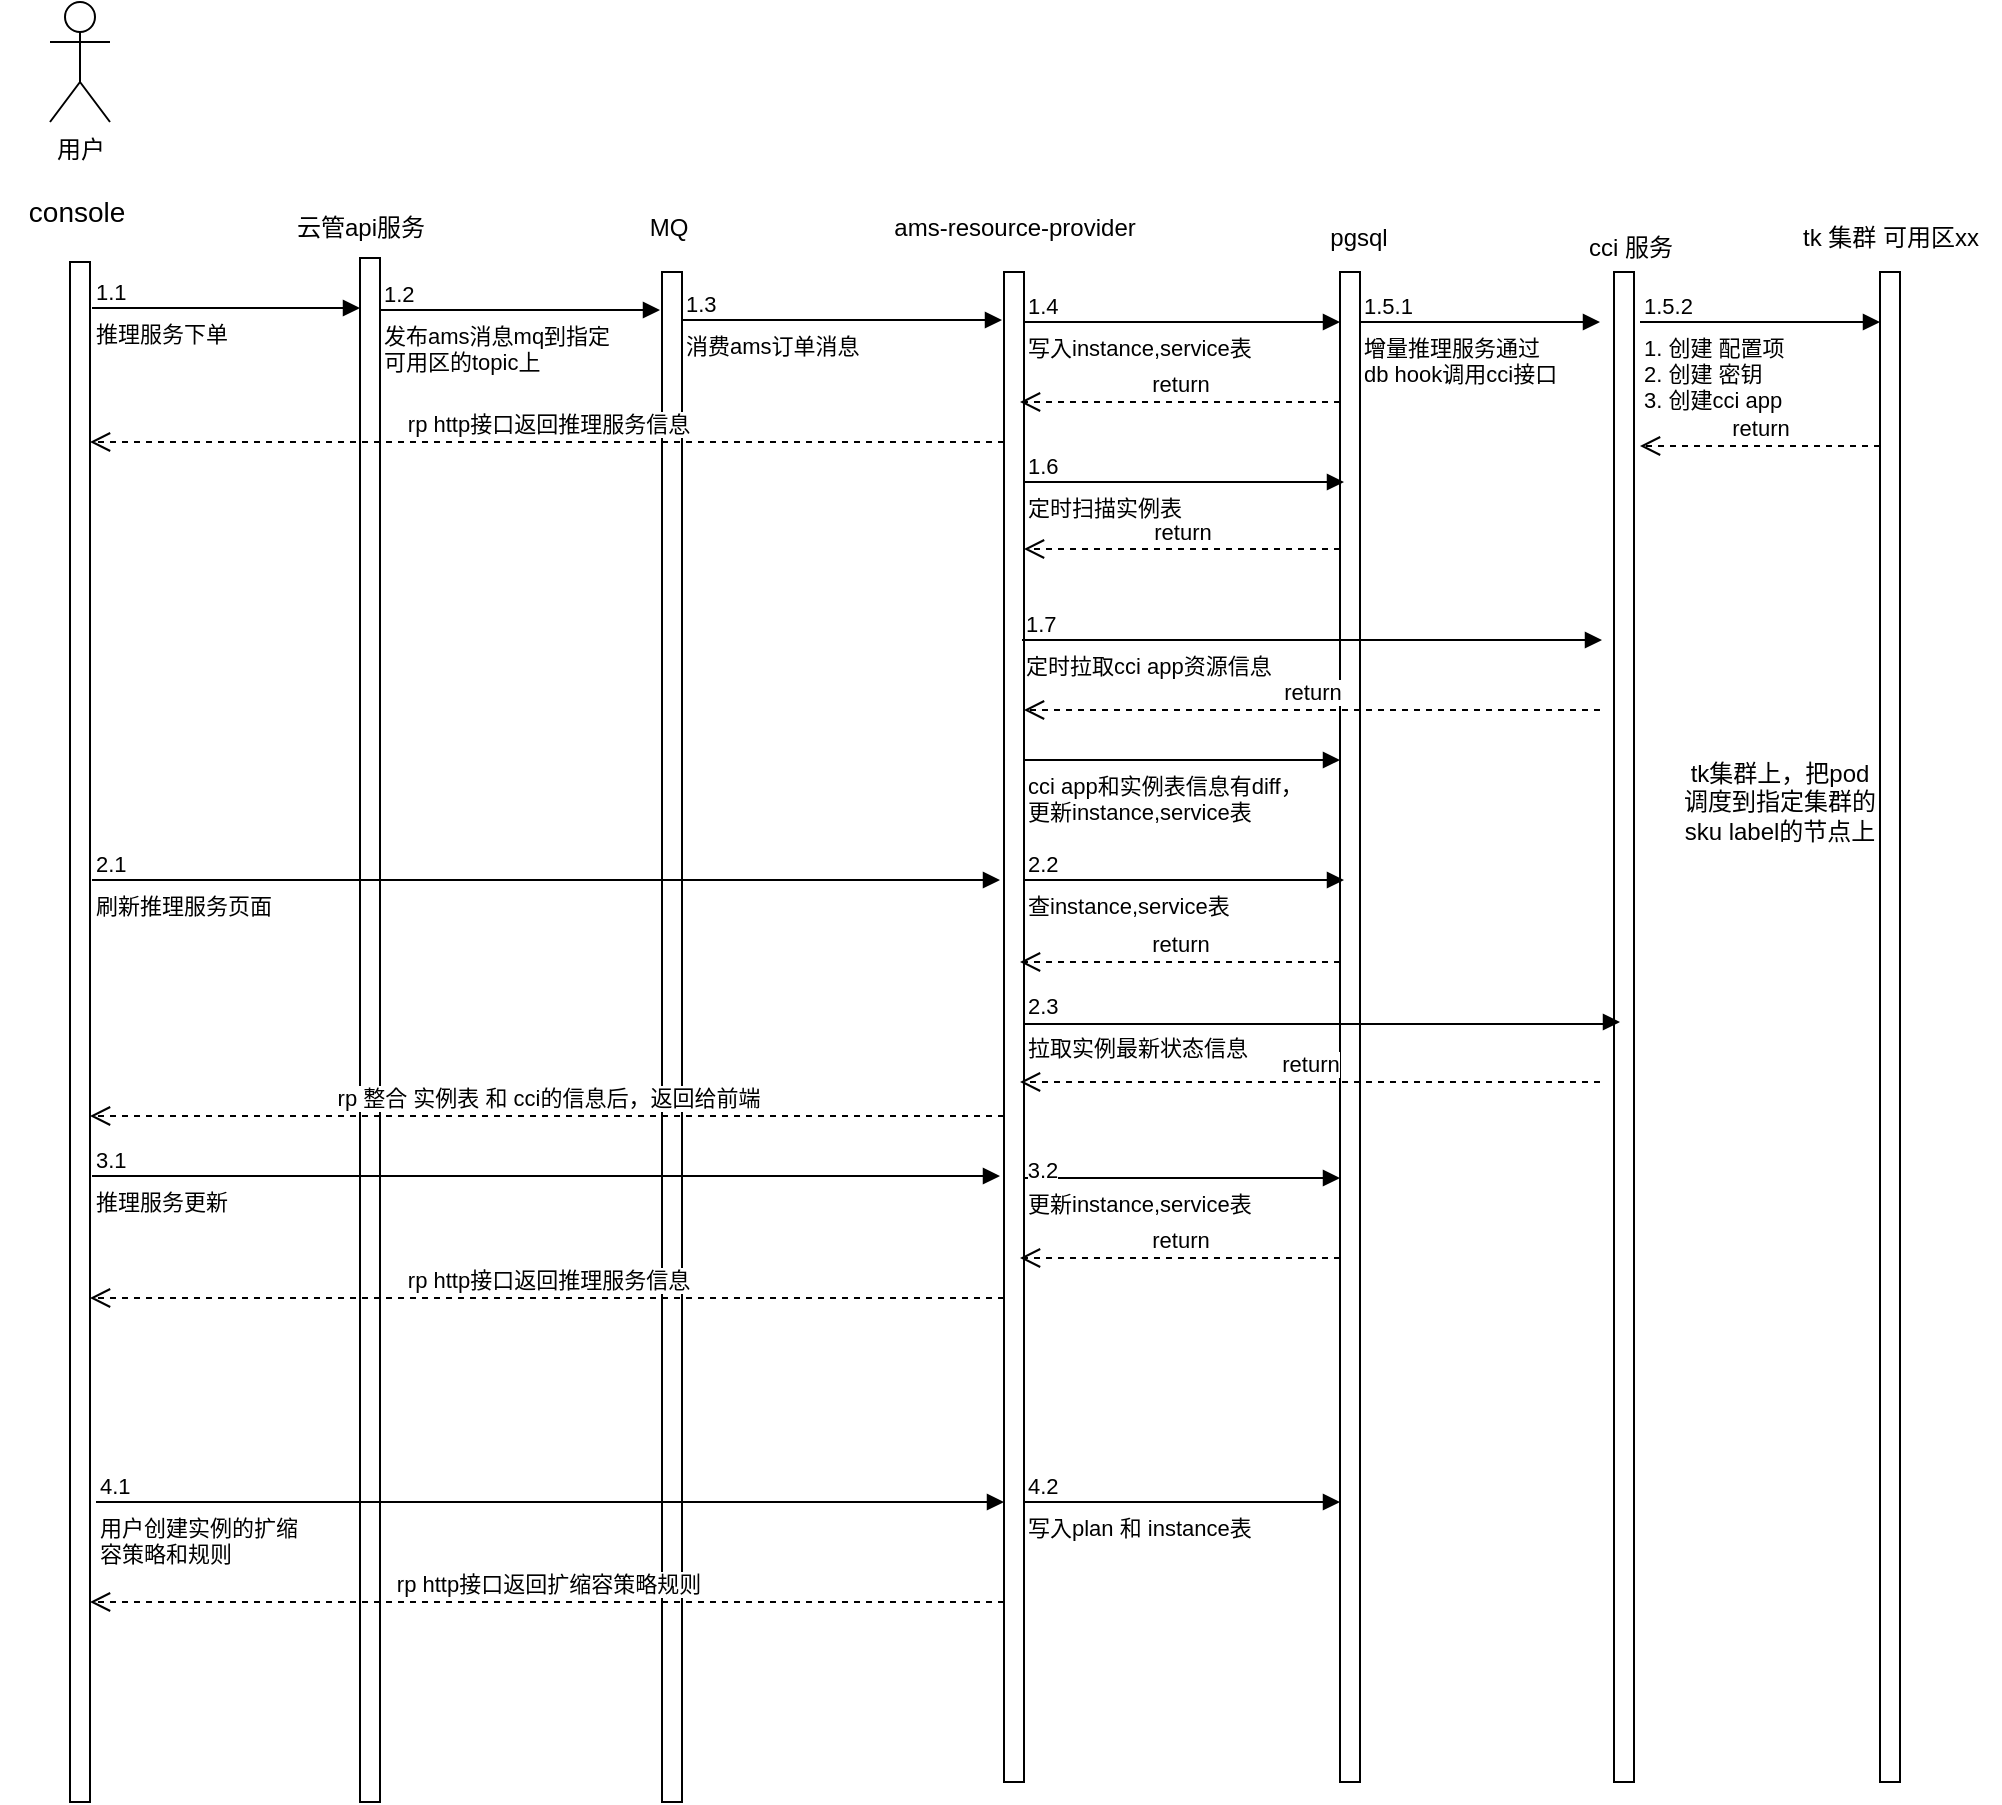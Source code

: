 <mxfile version="22.1.11" type="github">
  <diagram name="第 1 页" id="wUX5twKW95JPzg22RwcC">
    <mxGraphModel dx="830" dy="557" grid="1" gridSize="10" guides="1" tooltips="1" connect="1" arrows="1" fold="1" page="1" pageScale="1" pageWidth="827" pageHeight="1169" math="0" shadow="0">
      <root>
        <mxCell id="0" />
        <mxCell id="1" parent="0" />
        <mxCell id="F8USyMMURStgGjkpNutp-11" value="用户" style="shape=umlActor;verticalLabelPosition=bottom;verticalAlign=top;html=1;outlineConnect=0;" parent="1" vertex="1">
          <mxGeometry x="125" y="430" width="30" height="60" as="geometry" />
        </mxCell>
        <mxCell id="F8USyMMURStgGjkpNutp-15" value="" style="html=1;points=[[0,0,0,0,5],[0,1,0,0,-5],[1,0,0,0,5],[1,1,0,0,-5]];perimeter=orthogonalPerimeter;outlineConnect=0;targetShapes=umlLifeline;portConstraint=eastwest;newEdgeStyle={&quot;curved&quot;:0,&quot;rounded&quot;:0};" parent="1" vertex="1">
          <mxGeometry x="135" y="560" width="10" height="770" as="geometry" />
        </mxCell>
        <mxCell id="F8USyMMURStgGjkpNutp-16" value="&lt;font style=&quot;font-size: 14px;&quot;&gt;console&amp;nbsp;&lt;/font&gt;" style="text;html=1;align=center;verticalAlign=middle;resizable=0;points=[];autosize=1;strokeColor=none;fillColor=none;" parent="1" vertex="1">
          <mxGeometry x="100" y="520" width="80" height="30" as="geometry" />
        </mxCell>
        <mxCell id="F8USyMMURStgGjkpNutp-20" value="" style="html=1;points=[[0,0,0,0,5],[0,1,0,0,-5],[1,0,0,0,5],[1,1,0,0,-5]];perimeter=orthogonalPerimeter;outlineConnect=0;targetShapes=umlLifeline;portConstraint=eastwest;newEdgeStyle={&quot;curved&quot;:0,&quot;rounded&quot;:0};" parent="1" vertex="1">
          <mxGeometry x="431" y="565" width="10" height="765" as="geometry" />
        </mxCell>
        <mxCell id="F8USyMMURStgGjkpNutp-21" value="MQ" style="text;html=1;align=center;verticalAlign=middle;resizable=0;points=[];autosize=1;strokeColor=none;fillColor=none;" parent="1" vertex="1">
          <mxGeometry x="414" y="528" width="40" height="30" as="geometry" />
        </mxCell>
        <mxCell id="F8USyMMURStgGjkpNutp-22" value="推理服务下单" style="endArrow=block;endFill=1;html=1;edgeStyle=orthogonalEdgeStyle;align=left;verticalAlign=top;rounded=0;" parent="1" edge="1">
          <mxGeometry x="-1" relative="1" as="geometry">
            <mxPoint x="146" y="583" as="sourcePoint" />
            <mxPoint x="280" y="583" as="targetPoint" />
          </mxGeometry>
        </mxCell>
        <mxCell id="F8USyMMURStgGjkpNutp-23" value="1.1" style="edgeLabel;resizable=0;html=1;align=left;verticalAlign=bottom;" parent="F8USyMMURStgGjkpNutp-22" connectable="0" vertex="1">
          <mxGeometry x="-1" relative="1" as="geometry" />
        </mxCell>
        <mxCell id="F8USyMMURStgGjkpNutp-24" value="" style="html=1;points=[[0,0,0,0,5],[0,1,0,0,-5],[1,0,0,0,5],[1,1,0,0,-5]];perimeter=orthogonalPerimeter;outlineConnect=0;targetShapes=umlLifeline;portConstraint=eastwest;newEdgeStyle={&quot;curved&quot;:0,&quot;rounded&quot;:0};" parent="1" vertex="1">
          <mxGeometry x="602" y="565" width="10" height="755" as="geometry" />
        </mxCell>
        <mxCell id="F8USyMMURStgGjkpNutp-25" value="ams-resource-provider" style="text;html=1;align=center;verticalAlign=middle;resizable=0;points=[];autosize=1;strokeColor=none;fillColor=none;" parent="1" vertex="1">
          <mxGeometry x="537" y="528" width="140" height="30" as="geometry" />
        </mxCell>
        <mxCell id="F8USyMMURStgGjkpNutp-26" value="消费ams订单消息" style="endArrow=block;endFill=1;html=1;edgeStyle=orthogonalEdgeStyle;align=left;verticalAlign=top;rounded=0;" parent="1" edge="1">
          <mxGeometry x="-1" relative="1" as="geometry">
            <mxPoint x="441" y="589" as="sourcePoint" />
            <mxPoint x="601" y="589" as="targetPoint" />
            <mxPoint as="offset" />
          </mxGeometry>
        </mxCell>
        <mxCell id="F8USyMMURStgGjkpNutp-27" value="1.3" style="edgeLabel;resizable=0;html=1;align=left;verticalAlign=bottom;" parent="F8USyMMURStgGjkpNutp-26" connectable="0" vertex="1">
          <mxGeometry x="-1" relative="1" as="geometry" />
        </mxCell>
        <mxCell id="F8USyMMURStgGjkpNutp-28" value="" style="html=1;points=[[0,0,0,0,5],[0,1,0,0,-5],[1,0,0,0,5],[1,1,0,0,-5]];perimeter=orthogonalPerimeter;outlineConnect=0;targetShapes=umlLifeline;portConstraint=eastwest;newEdgeStyle={&quot;curved&quot;:0,&quot;rounded&quot;:0};" parent="1" vertex="1">
          <mxGeometry x="770" y="565" width="10" height="755" as="geometry" />
        </mxCell>
        <mxCell id="F8USyMMURStgGjkpNutp-29" value="pgsql" style="text;html=1;align=center;verticalAlign=middle;resizable=0;points=[];autosize=1;strokeColor=none;fillColor=none;" parent="1" vertex="1">
          <mxGeometry x="754" y="533" width="50" height="30" as="geometry" />
        </mxCell>
        <mxCell id="F8USyMMURStgGjkpNutp-30" value="查instance,service表" style="endArrow=block;endFill=1;html=1;edgeStyle=orthogonalEdgeStyle;align=left;verticalAlign=top;rounded=0;" parent="1" edge="1">
          <mxGeometry x="-1" relative="1" as="geometry">
            <mxPoint x="612" y="869" as="sourcePoint" />
            <mxPoint x="772" y="869" as="targetPoint" />
            <mxPoint as="offset" />
          </mxGeometry>
        </mxCell>
        <mxCell id="F8USyMMURStgGjkpNutp-31" value="2.2" style="edgeLabel;resizable=0;html=1;align=left;verticalAlign=bottom;" parent="F8USyMMURStgGjkpNutp-30" connectable="0" vertex="1">
          <mxGeometry x="-1" relative="1" as="geometry" />
        </mxCell>
        <mxCell id="F8USyMMURStgGjkpNutp-32" value="" style="html=1;points=[[0,0,0,0,5],[0,1,0,0,-5],[1,0,0,0,5],[1,1,0,0,-5]];perimeter=orthogonalPerimeter;outlineConnect=0;targetShapes=umlLifeline;portConstraint=eastwest;newEdgeStyle={&quot;curved&quot;:0,&quot;rounded&quot;:0};" parent="1" vertex="1">
          <mxGeometry x="280" y="558" width="10" height="772" as="geometry" />
        </mxCell>
        <mxCell id="F8USyMMURStgGjkpNutp-33" value="云管api服务" style="text;html=1;align=center;verticalAlign=middle;resizable=0;points=[];autosize=1;strokeColor=none;fillColor=none;" parent="1" vertex="1">
          <mxGeometry x="235" y="528" width="90" height="30" as="geometry" />
        </mxCell>
        <mxCell id="F8USyMMURStgGjkpNutp-36" value="发布ams消息mq到指定&lt;br&gt;可用区的topic上" style="endArrow=block;endFill=1;html=1;edgeStyle=orthogonalEdgeStyle;align=left;verticalAlign=top;rounded=0;" parent="1" edge="1">
          <mxGeometry x="-1" relative="1" as="geometry">
            <mxPoint x="290" y="584" as="sourcePoint" />
            <mxPoint x="430" y="584" as="targetPoint" />
            <mxPoint as="offset" />
          </mxGeometry>
        </mxCell>
        <mxCell id="F8USyMMURStgGjkpNutp-37" value="1.2" style="edgeLabel;resizable=0;html=1;align=left;verticalAlign=bottom;" parent="F8USyMMURStgGjkpNutp-36" connectable="0" vertex="1">
          <mxGeometry x="-1" relative="1" as="geometry" />
        </mxCell>
        <mxCell id="F8USyMMURStgGjkpNutp-40" value="rp http接口返回推理服务信息" style="html=1;verticalAlign=bottom;endArrow=open;dashed=1;endSize=8;curved=0;rounded=0;" parent="1" edge="1">
          <mxGeometry x="-0.0" relative="1" as="geometry">
            <mxPoint x="602" y="650" as="sourcePoint" />
            <mxPoint x="145" y="650" as="targetPoint" />
            <mxPoint as="offset" />
          </mxGeometry>
        </mxCell>
        <mxCell id="F8USyMMURStgGjkpNutp-42" value="" style="html=1;points=[[0,0,0,0,5],[0,1,0,0,-5],[1,0,0,0,5],[1,1,0,0,-5]];perimeter=orthogonalPerimeter;outlineConnect=0;targetShapes=umlLifeline;portConstraint=eastwest;newEdgeStyle={&quot;curved&quot;:0,&quot;rounded&quot;:0};" parent="1" vertex="1">
          <mxGeometry x="907" y="565" width="10" height="755" as="geometry" />
        </mxCell>
        <mxCell id="F8USyMMURStgGjkpNutp-43" value="cci 服务" style="text;html=1;align=center;verticalAlign=middle;resizable=0;points=[];autosize=1;strokeColor=none;fillColor=none;" parent="1" vertex="1">
          <mxGeometry x="880" y="538" width="70" height="30" as="geometry" />
        </mxCell>
        <mxCell id="F8USyMMURStgGjkpNutp-44" value="增量推理服务通过&lt;br&gt;db hook调用cci接口" style="endArrow=block;endFill=1;html=1;edgeStyle=orthogonalEdgeStyle;align=left;verticalAlign=top;rounded=0;" parent="1" edge="1">
          <mxGeometry x="-1" relative="1" as="geometry">
            <mxPoint x="780" y="590" as="sourcePoint" />
            <mxPoint x="900" y="590" as="targetPoint" />
            <mxPoint as="offset" />
          </mxGeometry>
        </mxCell>
        <mxCell id="F8USyMMURStgGjkpNutp-45" value="1.5.1" style="edgeLabel;resizable=0;html=1;align=left;verticalAlign=bottom;" parent="F8USyMMURStgGjkpNutp-44" connectable="0" vertex="1">
          <mxGeometry x="-1" relative="1" as="geometry" />
        </mxCell>
        <mxCell id="F8USyMMURStgGjkpNutp-46" value="" style="html=1;points=[[0,0,0,0,5],[0,1,0,0,-5],[1,0,0,0,5],[1,1,0,0,-5]];perimeter=orthogonalPerimeter;outlineConnect=0;targetShapes=umlLifeline;portConstraint=eastwest;newEdgeStyle={&quot;curved&quot;:0,&quot;rounded&quot;:0};" parent="1" vertex="1">
          <mxGeometry x="1040" y="565" width="10" height="755" as="geometry" />
        </mxCell>
        <mxCell id="F8USyMMURStgGjkpNutp-49" value="1. 创建 配置项&lt;br&gt;2. 创建 密钥&lt;br&gt;3. 创建cci app" style="endArrow=block;endFill=1;html=1;edgeStyle=orthogonalEdgeStyle;align=left;verticalAlign=top;rounded=0;" parent="1" edge="1">
          <mxGeometry x="-1" relative="1" as="geometry">
            <mxPoint x="920" y="590" as="sourcePoint" />
            <mxPoint x="1040" y="590" as="targetPoint" />
            <mxPoint as="offset" />
          </mxGeometry>
        </mxCell>
        <mxCell id="F8USyMMURStgGjkpNutp-50" value="1.5.2" style="edgeLabel;resizable=0;html=1;align=left;verticalAlign=bottom;" parent="F8USyMMURStgGjkpNutp-49" connectable="0" vertex="1">
          <mxGeometry x="-1" relative="1" as="geometry" />
        </mxCell>
        <mxCell id="F8USyMMURStgGjkpNutp-51" value="tk 集群 可用区xx" style="text;html=1;align=center;verticalAlign=middle;resizable=0;points=[];autosize=1;strokeColor=none;fillColor=none;" parent="1" vertex="1">
          <mxGeometry x="990" y="533" width="110" height="30" as="geometry" />
        </mxCell>
        <mxCell id="F8USyMMURStgGjkpNutp-53" value="定时扫描实例表" style="endArrow=block;endFill=1;html=1;edgeStyle=orthogonalEdgeStyle;align=left;verticalAlign=top;rounded=0;" parent="1" edge="1">
          <mxGeometry x="-1" relative="1" as="geometry">
            <mxPoint x="612" y="670" as="sourcePoint" />
            <mxPoint x="772" y="670" as="targetPoint" />
            <mxPoint as="offset" />
          </mxGeometry>
        </mxCell>
        <mxCell id="F8USyMMURStgGjkpNutp-54" value="1.6" style="edgeLabel;resizable=0;html=1;align=left;verticalAlign=bottom;" parent="F8USyMMURStgGjkpNutp-53" connectable="0" vertex="1">
          <mxGeometry x="-1" relative="1" as="geometry" />
        </mxCell>
        <mxCell id="F8USyMMURStgGjkpNutp-55" value="定时拉取cci app资源信息" style="endArrow=block;endFill=1;html=1;edgeStyle=orthogonalEdgeStyle;align=left;verticalAlign=top;rounded=0;" parent="1" edge="1">
          <mxGeometry x="-1" relative="1" as="geometry">
            <mxPoint x="611" y="749" as="sourcePoint" />
            <mxPoint x="901" y="749" as="targetPoint" />
            <mxPoint as="offset" />
          </mxGeometry>
        </mxCell>
        <mxCell id="F8USyMMURStgGjkpNutp-56" value="1.7" style="edgeLabel;resizable=0;html=1;align=left;verticalAlign=bottom;" parent="F8USyMMURStgGjkpNutp-55" connectable="0" vertex="1">
          <mxGeometry x="-1" relative="1" as="geometry" />
        </mxCell>
        <mxCell id="F8USyMMURStgGjkpNutp-57" value="cci app和实例表信息有diff，&lt;br&gt;更新instance,service表" style="endArrow=block;endFill=1;html=1;edgeStyle=orthogonalEdgeStyle;align=left;verticalAlign=top;rounded=0;" parent="1" edge="1">
          <mxGeometry x="-1" relative="1" as="geometry">
            <mxPoint x="612" y="809" as="sourcePoint" />
            <mxPoint x="770" y="809" as="targetPoint" />
            <mxPoint as="offset" />
          </mxGeometry>
        </mxCell>
        <mxCell id="F8USyMMURStgGjkpNutp-59" value="刷新推理服务页面" style="endArrow=block;endFill=1;html=1;edgeStyle=orthogonalEdgeStyle;align=left;verticalAlign=top;rounded=0;" parent="1" edge="1">
          <mxGeometry x="-1" relative="1" as="geometry">
            <mxPoint x="146" y="869" as="sourcePoint" />
            <mxPoint x="600" y="869" as="targetPoint" />
          </mxGeometry>
        </mxCell>
        <mxCell id="F8USyMMURStgGjkpNutp-60" value="2.1" style="edgeLabel;resizable=0;html=1;align=left;verticalAlign=bottom;" parent="F8USyMMURStgGjkpNutp-59" connectable="0" vertex="1">
          <mxGeometry x="-1" relative="1" as="geometry" />
        </mxCell>
        <mxCell id="F8USyMMURStgGjkpNutp-63" value="rp 整合 实例表 和 cci的信息后，返回给前端" style="html=1;verticalAlign=bottom;endArrow=open;dashed=1;endSize=8;curved=0;rounded=0;" parent="1" edge="1">
          <mxGeometry x="-0.0" relative="1" as="geometry">
            <mxPoint x="602" y="987" as="sourcePoint" />
            <mxPoint x="145" y="987" as="targetPoint" />
            <mxPoint as="offset" />
          </mxGeometry>
        </mxCell>
        <mxCell id="F8USyMMURStgGjkpNutp-64" value="写入instance,service表" style="endArrow=block;endFill=1;html=1;edgeStyle=orthogonalEdgeStyle;align=left;verticalAlign=top;rounded=0;" parent="1" edge="1">
          <mxGeometry x="-1" relative="1" as="geometry">
            <mxPoint x="612" y="590" as="sourcePoint" />
            <mxPoint x="770" y="590" as="targetPoint" />
            <mxPoint as="offset" />
          </mxGeometry>
        </mxCell>
        <mxCell id="F8USyMMURStgGjkpNutp-65" value="1.4" style="edgeLabel;resizable=0;html=1;align=left;verticalAlign=bottom;" parent="F8USyMMURStgGjkpNutp-64" connectable="0" vertex="1">
          <mxGeometry x="-1" relative="1" as="geometry" />
        </mxCell>
        <mxCell id="F8USyMMURStgGjkpNutp-66" value="推理服务更新" style="endArrow=block;endFill=1;html=1;edgeStyle=orthogonalEdgeStyle;align=left;verticalAlign=top;rounded=0;" parent="1" edge="1">
          <mxGeometry x="-1" relative="1" as="geometry">
            <mxPoint x="146" y="1017" as="sourcePoint" />
            <mxPoint x="600" y="1017" as="targetPoint" />
            <mxPoint as="offset" />
          </mxGeometry>
        </mxCell>
        <mxCell id="F8USyMMURStgGjkpNutp-67" value="3.1" style="edgeLabel;resizable=0;html=1;align=left;verticalAlign=bottom;" parent="F8USyMMURStgGjkpNutp-66" connectable="0" vertex="1">
          <mxGeometry x="-1" relative="1" as="geometry" />
        </mxCell>
        <mxCell id="F8USyMMURStgGjkpNutp-68" value="return" style="html=1;verticalAlign=bottom;endArrow=open;dashed=1;endSize=8;curved=0;rounded=0;" parent="1" edge="1">
          <mxGeometry relative="1" as="geometry">
            <mxPoint x="900" y="784" as="sourcePoint" />
            <mxPoint x="612" y="784" as="targetPoint" />
          </mxGeometry>
        </mxCell>
        <mxCell id="F8USyMMURStgGjkpNutp-70" value="return" style="html=1;verticalAlign=bottom;endArrow=open;dashed=1;endSize=8;curved=0;rounded=0;" parent="1" edge="1">
          <mxGeometry relative="1" as="geometry">
            <mxPoint x="770" y="703.5" as="sourcePoint" />
            <mxPoint x="612" y="703.5" as="targetPoint" />
          </mxGeometry>
        </mxCell>
        <mxCell id="F8USyMMURStgGjkpNutp-71" value="return" style="html=1;verticalAlign=bottom;endArrow=open;dashed=1;endSize=8;curved=0;rounded=0;" parent="1" edge="1">
          <mxGeometry relative="1" as="geometry">
            <mxPoint x="1040.0" y="652" as="sourcePoint" />
            <mxPoint x="920" y="652" as="targetPoint" />
          </mxGeometry>
        </mxCell>
        <mxCell id="F8USyMMURStgGjkpNutp-72" value="更新instance,service表" style="endArrow=block;endFill=1;html=1;edgeStyle=orthogonalEdgeStyle;align=left;verticalAlign=top;rounded=0;" parent="1" edge="1">
          <mxGeometry x="-1" relative="1" as="geometry">
            <mxPoint x="612" y="1018" as="sourcePoint" />
            <mxPoint x="770" y="1018" as="targetPoint" />
            <mxPoint as="offset" />
          </mxGeometry>
        </mxCell>
        <mxCell id="F8USyMMURStgGjkpNutp-79" value="3.2" style="edgeLabel;html=1;align=center;verticalAlign=middle;resizable=0;points=[];" parent="F8USyMMURStgGjkpNutp-72" vertex="1" connectable="0">
          <mxGeometry x="-0.907" y="4" relative="1" as="geometry">
            <mxPoint x="1" as="offset" />
          </mxGeometry>
        </mxCell>
        <mxCell id="F8USyMMURStgGjkpNutp-74" value="return" style="html=1;verticalAlign=bottom;endArrow=open;dashed=1;endSize=8;curved=0;rounded=0;" parent="1" source="F8USyMMURStgGjkpNutp-28" edge="1">
          <mxGeometry relative="1" as="geometry">
            <mxPoint x="690" y="630" as="sourcePoint" />
            <mxPoint x="610" y="630" as="targetPoint" />
          </mxGeometry>
        </mxCell>
        <mxCell id="F8USyMMURStgGjkpNutp-75" value="return" style="html=1;verticalAlign=bottom;endArrow=open;dashed=1;endSize=8;curved=0;rounded=0;" parent="1" edge="1">
          <mxGeometry relative="1" as="geometry">
            <mxPoint x="770" y="910" as="sourcePoint" />
            <mxPoint x="610" y="910" as="targetPoint" />
          </mxGeometry>
        </mxCell>
        <mxCell id="F8USyMMURStgGjkpNutp-76" value="rp http接口返回推理服务信息" style="html=1;verticalAlign=bottom;endArrow=open;dashed=1;endSize=8;curved=0;rounded=0;" parent="1" edge="1">
          <mxGeometry x="-0.0" relative="1" as="geometry">
            <mxPoint x="602" y="1078" as="sourcePoint" />
            <mxPoint x="145" y="1078" as="targetPoint" />
            <mxPoint as="offset" />
          </mxGeometry>
        </mxCell>
        <mxCell id="F8USyMMURStgGjkpNutp-78" value="return" style="html=1;verticalAlign=bottom;endArrow=open;dashed=1;endSize=8;curved=0;rounded=0;exitX=0;exitY=0.903;exitDx=0;exitDy=0;exitPerimeter=0;" parent="1" edge="1">
          <mxGeometry relative="1" as="geometry">
            <mxPoint x="770" y="1058.045" as="sourcePoint" />
            <mxPoint x="610" y="1058" as="targetPoint" />
          </mxGeometry>
        </mxCell>
        <mxCell id="ClvjLJVBoNTASaHAyqXc-3" value="拉取实例最新状态信息" style="endArrow=block;endFill=1;html=1;edgeStyle=orthogonalEdgeStyle;align=left;verticalAlign=top;rounded=0;" edge="1" parent="1">
          <mxGeometry x="-1" relative="1" as="geometry">
            <mxPoint x="612" y="940" as="sourcePoint" />
            <mxPoint x="910" y="940" as="targetPoint" />
            <mxPoint as="offset" />
            <Array as="points">
              <mxPoint x="612" y="941" />
              <mxPoint x="902" y="941" />
              <mxPoint x="902" y="940" />
            </Array>
          </mxGeometry>
        </mxCell>
        <mxCell id="ClvjLJVBoNTASaHAyqXc-4" value="2.3" style="edgeLabel;resizable=0;html=1;align=left;verticalAlign=bottom;" connectable="0" vertex="1" parent="ClvjLJVBoNTASaHAyqXc-3">
          <mxGeometry x="-1" relative="1" as="geometry" />
        </mxCell>
        <mxCell id="ClvjLJVBoNTASaHAyqXc-5" value="return" style="html=1;verticalAlign=bottom;endArrow=open;dashed=1;endSize=8;curved=0;rounded=0;" edge="1" parent="1">
          <mxGeometry relative="1" as="geometry">
            <mxPoint x="900" y="970" as="sourcePoint" />
            <mxPoint x="610" y="970" as="targetPoint" />
          </mxGeometry>
        </mxCell>
        <mxCell id="ClvjLJVBoNTASaHAyqXc-6" value="tk集群上，把pod调度到指定集群的 sku label的节点上" style="text;html=1;strokeColor=none;fillColor=none;align=center;verticalAlign=middle;whiteSpace=wrap;rounded=0;" vertex="1" parent="1">
          <mxGeometry x="940" y="780" width="100" height="100" as="geometry" />
        </mxCell>
        <mxCell id="ClvjLJVBoNTASaHAyqXc-7" value="用户创建实例的扩缩&lt;br&gt;容策略和规则" style="endArrow=block;endFill=1;html=1;edgeStyle=orthogonalEdgeStyle;align=left;verticalAlign=top;rounded=0;" edge="1" parent="1">
          <mxGeometry x="-1" relative="1" as="geometry">
            <mxPoint x="148" y="1180" as="sourcePoint" />
            <mxPoint x="602" y="1180" as="targetPoint" />
            <mxPoint as="offset" />
          </mxGeometry>
        </mxCell>
        <mxCell id="ClvjLJVBoNTASaHAyqXc-8" value="4.1" style="edgeLabel;resizable=0;html=1;align=left;verticalAlign=bottom;" connectable="0" vertex="1" parent="ClvjLJVBoNTASaHAyqXc-7">
          <mxGeometry x="-1" relative="1" as="geometry" />
        </mxCell>
        <mxCell id="ClvjLJVBoNTASaHAyqXc-9" value="写入plan 和 instance表" style="endArrow=block;endFill=1;html=1;edgeStyle=orthogonalEdgeStyle;align=left;verticalAlign=top;rounded=0;" edge="1" parent="1">
          <mxGeometry x="-1" relative="1" as="geometry">
            <mxPoint x="612" y="1180" as="sourcePoint" />
            <mxPoint x="770" y="1180" as="targetPoint" />
            <mxPoint as="offset" />
          </mxGeometry>
        </mxCell>
        <mxCell id="ClvjLJVBoNTASaHAyqXc-10" value="4.2" style="edgeLabel;resizable=0;html=1;align=left;verticalAlign=bottom;" connectable="0" vertex="1" parent="ClvjLJVBoNTASaHAyqXc-9">
          <mxGeometry x="-1" relative="1" as="geometry" />
        </mxCell>
        <mxCell id="ClvjLJVBoNTASaHAyqXc-11" value="rp http接口返回扩缩容策略规则" style="html=1;verticalAlign=bottom;endArrow=open;dashed=1;endSize=8;curved=0;rounded=0;" edge="1" parent="1">
          <mxGeometry x="0.001" relative="1" as="geometry">
            <mxPoint x="602" y="1230" as="sourcePoint" />
            <mxPoint x="145" y="1230" as="targetPoint" />
            <mxPoint as="offset" />
          </mxGeometry>
        </mxCell>
      </root>
    </mxGraphModel>
  </diagram>
</mxfile>

